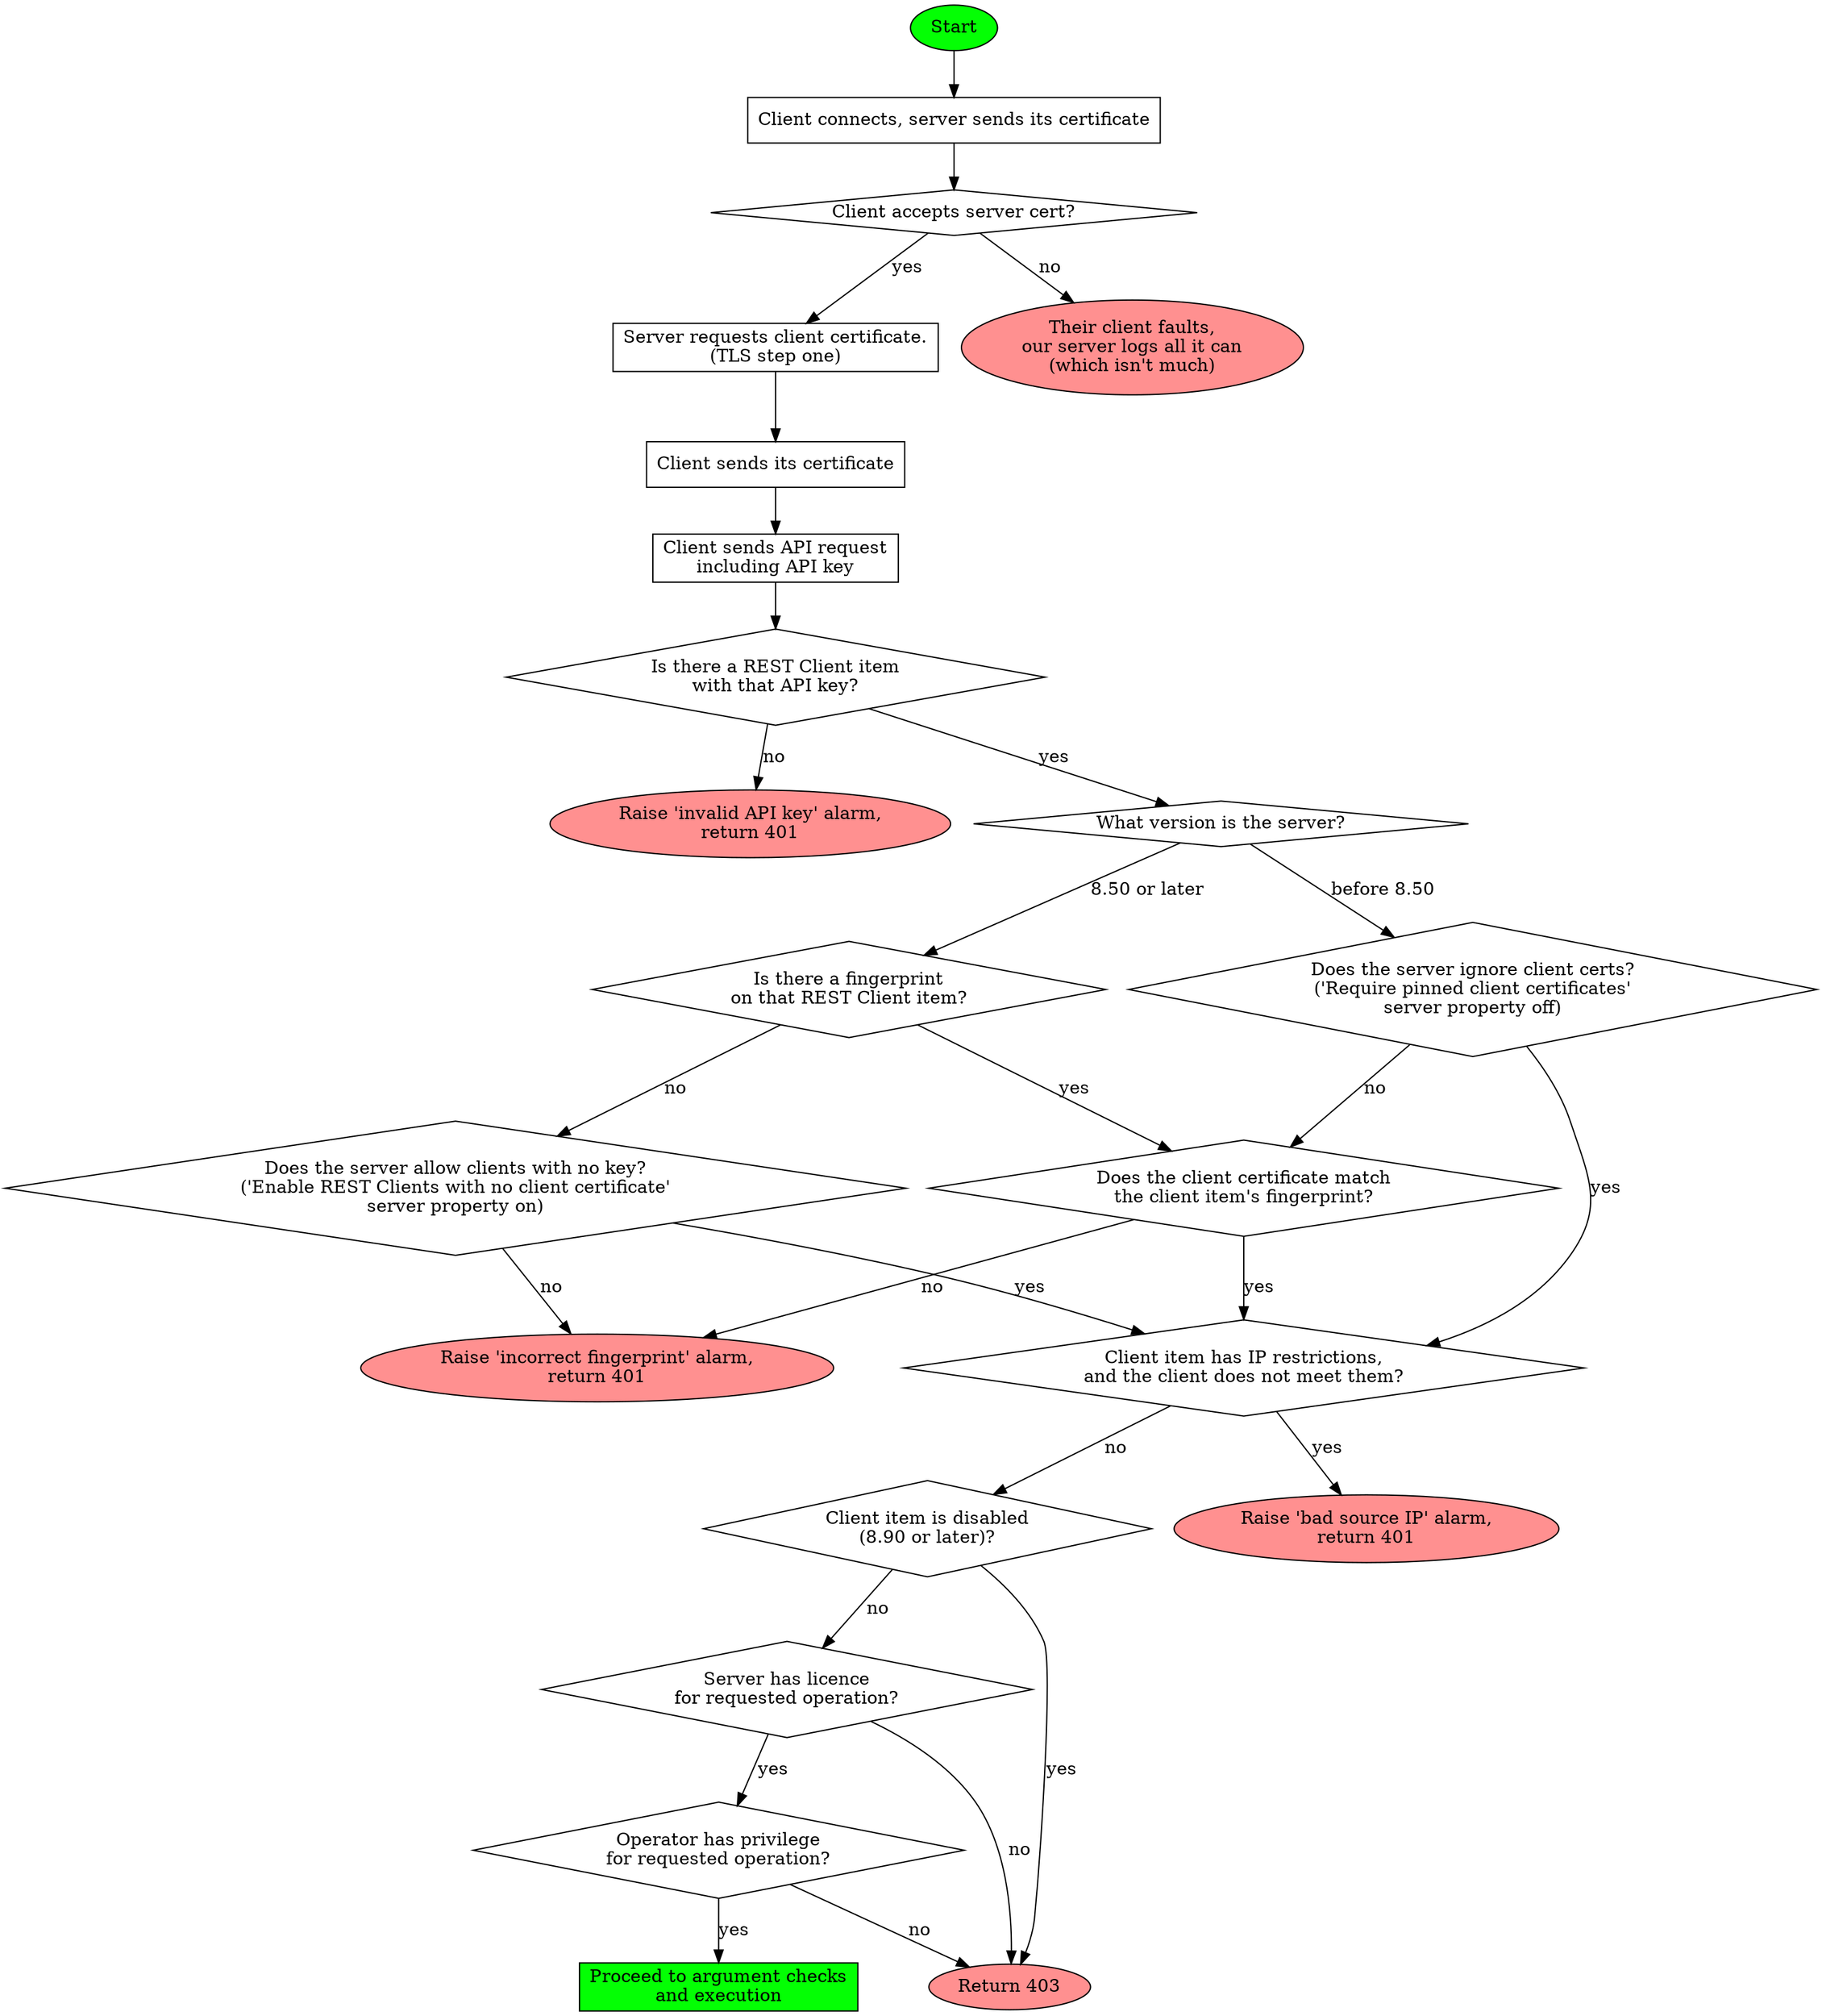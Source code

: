 # Turn this into auth_flow.dot.pdf using Graphviz:
# dot auth_flow.dot -Tpdf -O
digraph
{
        start[label=Start style=filled fillcolor="#04ff04"]

        node [shape=ellipse, style=filled, fillcolor="#ff9090"]
        o_noapikey[label="Raise 'invalid API key' alarm,\nreturn 401"]
        o_badprint[label="Raise 'incorrect fingerprint' alarm,\nreturn 401"]
        o_badip[label="Raise 'bad source IP' alarm,\nreturn 401"]
        o_disabled[label="Return 403"]
        o_clientquit[label="Their client faults,\nour server logs all it can\n(which isn't much)"]

        node [shape=box, style=""]
        op1[label="Client connects, server sends its certificate"]
        o_reqclientcert[label="Server requests client certificate.\n(TLS step one)"]
        o_clientsendscert[label="Client sends its certificate"]
        o_clientreq[label="Client sends API request\nincluding API key"]
        o_argcheck[label="Proceed to argument checks\nand execution" style=filled fillcolor="#04ff04"]

        node [shape=diamond]
        cond[label="Client accepts server cert?" ordering=out ]
        c_apikeycheck[label="Is there a REST Client item\nwith that API key?"]
        c_versioncheck [label="What version is the server?" ]
        c_clientcertcheck1[label="Is there a fingerprint\non that REST Client item?"]
        c_clientcertcheck2[label="Does the server allow clients with no key?\n('Enable REST Clients with no client certificate'\nserver property on)"]

        c_clientcertcheck840[label="Does the server ignore client certs?\n('Require pinned client certificates'\nserver property off)"]

        c_correctcert[label="Does the client certificate match\nthe client item's fingerprint?" shape=diamond]
        c_sourceip[label="Client item has IP restrictions,\nand the client does not meet them?" ordering=out ]
        c_disabled[label="Client item is disabled\n(8.90 or later)?" ordering=out ]
        c_licence[label="Server has licence\nfor requested operation?"]
        c_privcheck[label="Operator has privilege\nfor requested operation?"]

        start->op1
        op1->cond
        cond->o_reqclientcert [label = "yes"]
        cond->o_clientquit [label = "no"]
        o_reqclientcert -> o_clientsendscert
        o_clientsendscert -> o_clientreq
        o_clientreq->c_apikeycheck

        c_apikeycheck->c_versioncheck [label = "yes"]
        c_apikeycheck->o_noapikey [label = "no"]

        c_versioncheck -> c_clientcertcheck1 [label = "8.50 or later"]
        c_versioncheck -> c_clientcertcheck840 [label = "before 8.50"]

        c_clientcertcheck1->c_clientcertcheck2 [label= "no"]

        c_clientcertcheck840->c_sourceip [label = "yes"]
        c_clientcertcheck840->c_correctcert [label = "no"]

        c_clientcertcheck2->c_sourceip [label = "yes"]
        c_clientcertcheck2->o_badprint [label = "no"]

        c_clientcertcheck1->c_correctcert [label = "yes"]
        c_correctcert->o_badprint [label = "no"]

        c_correctcert->c_sourceip [label = "yes"]
        c_sourceip->c_disabled [label = "no"]
        c_sourceip->o_badip [label = "yes"]

        c_disabled->c_licence [label = "no"]
        c_disabled->o_disabled [label = "yes"]

        c_licence->c_privcheck [label="yes"]
        c_licence->o_disabled [label="no"]
        c_privcheck->o_disabled [label="no"]
        c_privcheck->o_argcheck [label="yes"]
}
